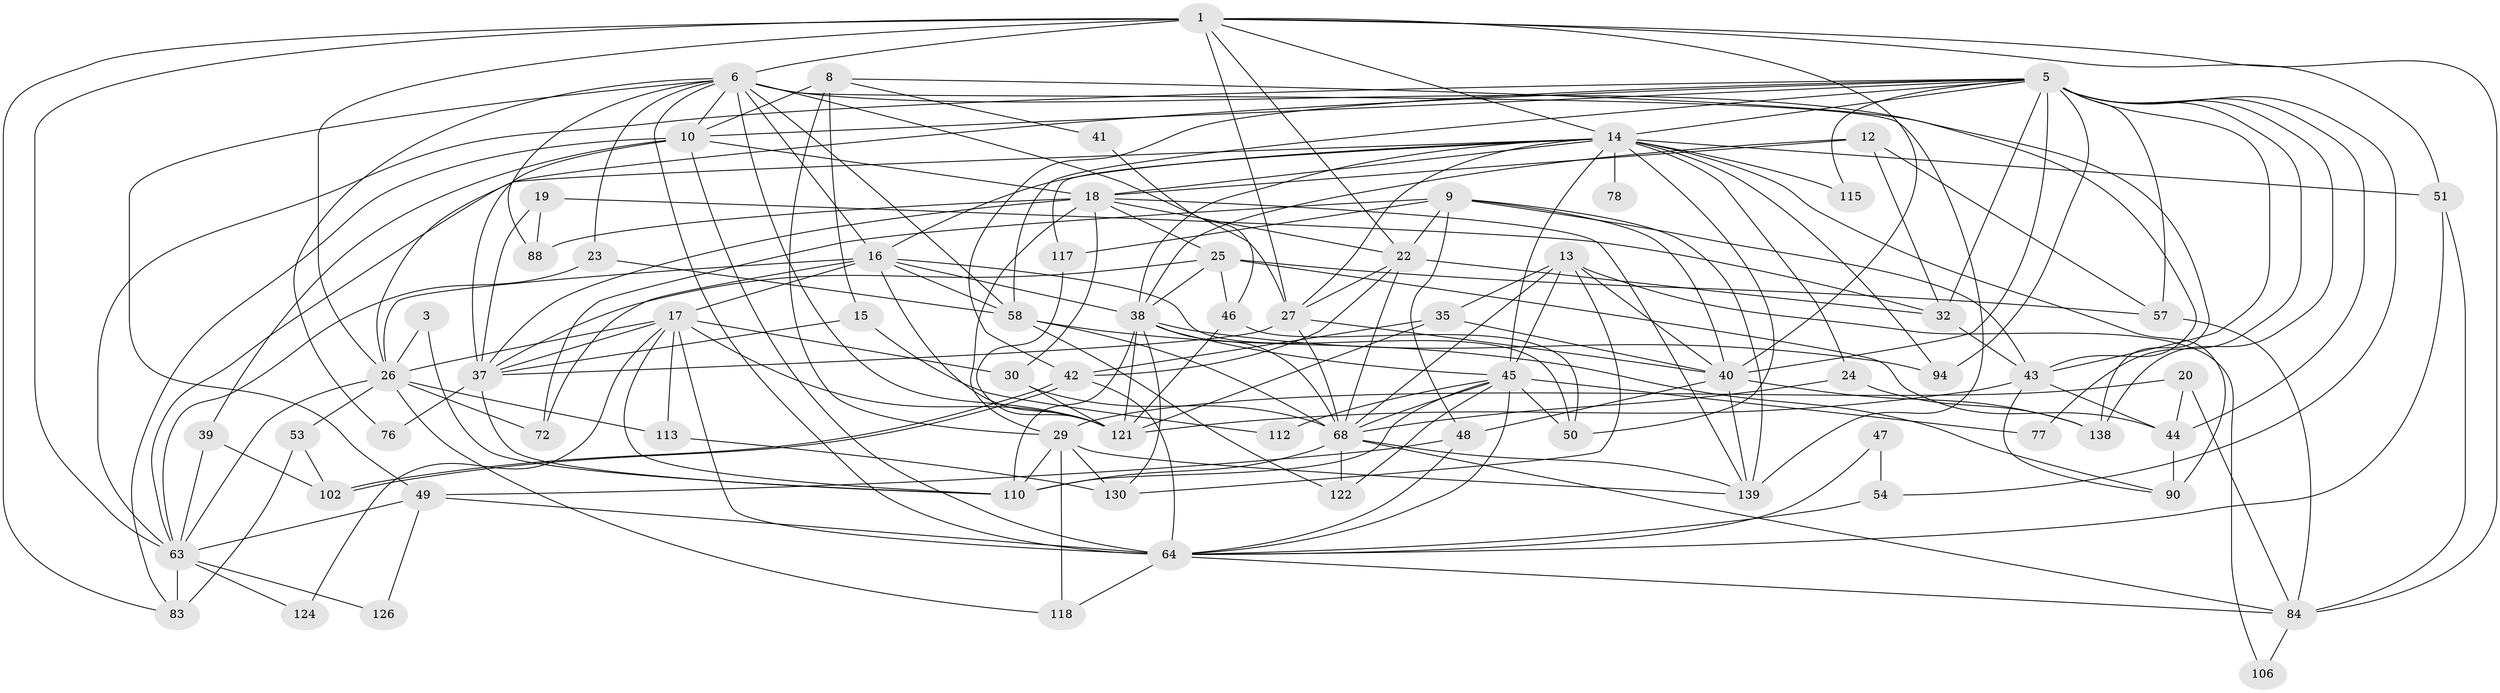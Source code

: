 // original degree distribution, {5: 0.2013888888888889, 2: 0.14583333333333334, 6: 0.10416666666666667, 4: 0.2708333333333333, 3: 0.24305555555555555, 9: 0.006944444444444444, 7: 0.020833333333333332, 8: 0.006944444444444444}
// Generated by graph-tools (version 1.1) at 2025/14/03/09/25 04:14:53]
// undirected, 72 vertices, 200 edges
graph export_dot {
graph [start="1"]
  node [color=gray90,style=filled];
  1 [super="+2+4"];
  3;
  5 [super="+142+52+36"];
  6 [super="+92+134+11"];
  8;
  9 [super="+82"];
  10 [super="+101"];
  12;
  13 [super="+131"];
  14 [super="+60+34+120"];
  15;
  16 [super="+81"];
  17 [super="+109+97"];
  18 [super="+21"];
  19;
  20;
  22 [super="+74"];
  23 [super="+116"];
  24 [super="+135"];
  25 [super="+66+103"];
  26 [super="+31+96"];
  27 [super="+33"];
  29 [super="+133"];
  30;
  32 [super="+93"];
  35;
  37 [super="+55+80+79"];
  38 [super="+67+137"];
  39;
  40 [super="+56+75"];
  41;
  42;
  43 [super="+143"];
  44 [super="+62"];
  45 [super="+65+91"];
  46 [super="+127"];
  47;
  48;
  49;
  50;
  51 [super="+111"];
  53;
  54;
  57;
  58 [super="+59+69"];
  63 [super="+71"];
  64 [super="+85+86+89"];
  68 [super="+125+70+119"];
  72;
  76;
  77;
  78;
  83 [super="+87"];
  84 [super="+128"];
  88;
  90;
  94 [super="+140+123"];
  102;
  106;
  110;
  112;
  113;
  115;
  117;
  118;
  121 [super="+129"];
  122;
  124;
  126;
  130;
  138;
  139;
  1 -- 27;
  1 -- 63 [weight=2];
  1 -- 51 [weight=2];
  1 -- 22;
  1 -- 6;
  1 -- 40;
  1 -- 83;
  1 -- 84;
  1 -- 26;
  1 -- 14;
  3 -- 110;
  3 -- 26;
  5 -- 42;
  5 -- 115 [weight=2];
  5 -- 54;
  5 -- 26;
  5 -- 44;
  5 -- 32;
  5 -- 138;
  5 -- 58;
  5 -- 40;
  5 -- 10;
  5 -- 43;
  5 -- 77;
  5 -- 14;
  5 -- 57;
  5 -- 94 [weight=2];
  5 -- 63;
  6 -- 138;
  6 -- 64;
  6 -- 16;
  6 -- 49;
  6 -- 139;
  6 -- 23;
  6 -- 58;
  6 -- 88;
  6 -- 10;
  6 -- 76;
  6 -- 121;
  6 -- 27;
  8 -- 29;
  8 -- 15;
  8 -- 41;
  8 -- 43;
  8 -- 10;
  9 -- 139;
  9 -- 40;
  9 -- 48;
  9 -- 117;
  9 -- 22;
  9 -- 72;
  9 -- 43;
  10 -- 83;
  10 -- 39;
  10 -- 64;
  10 -- 37;
  10 -- 18;
  12 -- 32;
  12 -- 57;
  12 -- 38;
  12 -- 18;
  13 -- 106;
  13 -- 130;
  13 -- 35;
  13 -- 68;
  13 -- 45;
  13 -- 40;
  14 -- 115;
  14 -- 78 [weight=2];
  14 -- 50;
  14 -- 90 [weight=2];
  14 -- 63;
  14 -- 38;
  14 -- 117;
  14 -- 94;
  14 -- 16;
  14 -- 24;
  14 -- 45;
  14 -- 18;
  14 -- 27;
  14 -- 51;
  15 -- 112;
  15 -- 37;
  16 -- 58;
  16 -- 50;
  16 -- 38;
  16 -- 72;
  16 -- 26;
  16 -- 17;
  16 -- 121;
  17 -- 37 [weight=2];
  17 -- 124;
  17 -- 64 [weight=2];
  17 -- 113;
  17 -- 30;
  17 -- 110;
  17 -- 26 [weight=2];
  17 -- 121;
  18 -- 88 [weight=2];
  18 -- 22;
  18 -- 37;
  18 -- 139;
  18 -- 25;
  18 -- 29;
  18 -- 30;
  19 -- 88;
  19 -- 37;
  19 -- 32;
  20 -- 44;
  20 -- 84;
  20 -- 29;
  22 -- 27;
  22 -- 32;
  22 -- 68;
  22 -- 42;
  23 -- 63;
  23 -- 58;
  24 -- 138;
  24 -- 68;
  25 -- 38;
  25 -- 37 [weight=2];
  25 -- 44;
  25 -- 57;
  25 -- 46;
  26 -- 72;
  26 -- 53;
  26 -- 113;
  26 -- 118;
  26 -- 63;
  27 -- 40;
  27 -- 68;
  27 -- 37;
  29 -- 130;
  29 -- 139;
  29 -- 118;
  29 -- 110;
  30 -- 121;
  30 -- 68;
  32 -- 43;
  35 -- 40;
  35 -- 121;
  35 -- 42;
  37 -- 110;
  37 -- 76;
  38 -- 130;
  38 -- 121;
  38 -- 110;
  38 -- 68;
  38 -- 94;
  38 -- 45;
  39 -- 102;
  39 -- 63;
  40 -- 139 [weight=2];
  40 -- 48;
  40 -- 138;
  41 -- 46;
  42 -- 102;
  42 -- 102;
  42 -- 64;
  43 -- 90;
  43 -- 44;
  43 -- 121;
  44 -- 90;
  45 -- 122;
  45 -- 77;
  45 -- 68;
  45 -- 64;
  45 -- 112;
  45 -- 50;
  45 -- 110;
  46 -- 50;
  46 -- 121;
  47 -- 54;
  47 -- 64;
  48 -- 49;
  48 -- 64;
  49 -- 126;
  49 -- 64;
  49 -- 63;
  51 -- 64;
  51 -- 84;
  53 -- 83 [weight=2];
  53 -- 102;
  54 -- 64;
  57 -- 84;
  58 -- 90;
  58 -- 68;
  58 -- 122;
  63 -- 124;
  63 -- 126;
  63 -- 83;
  64 -- 84;
  64 -- 118;
  68 -- 139;
  68 -- 122;
  68 -- 110;
  68 -- 84;
  84 -- 106;
  113 -- 130;
  117 -- 121;
}
